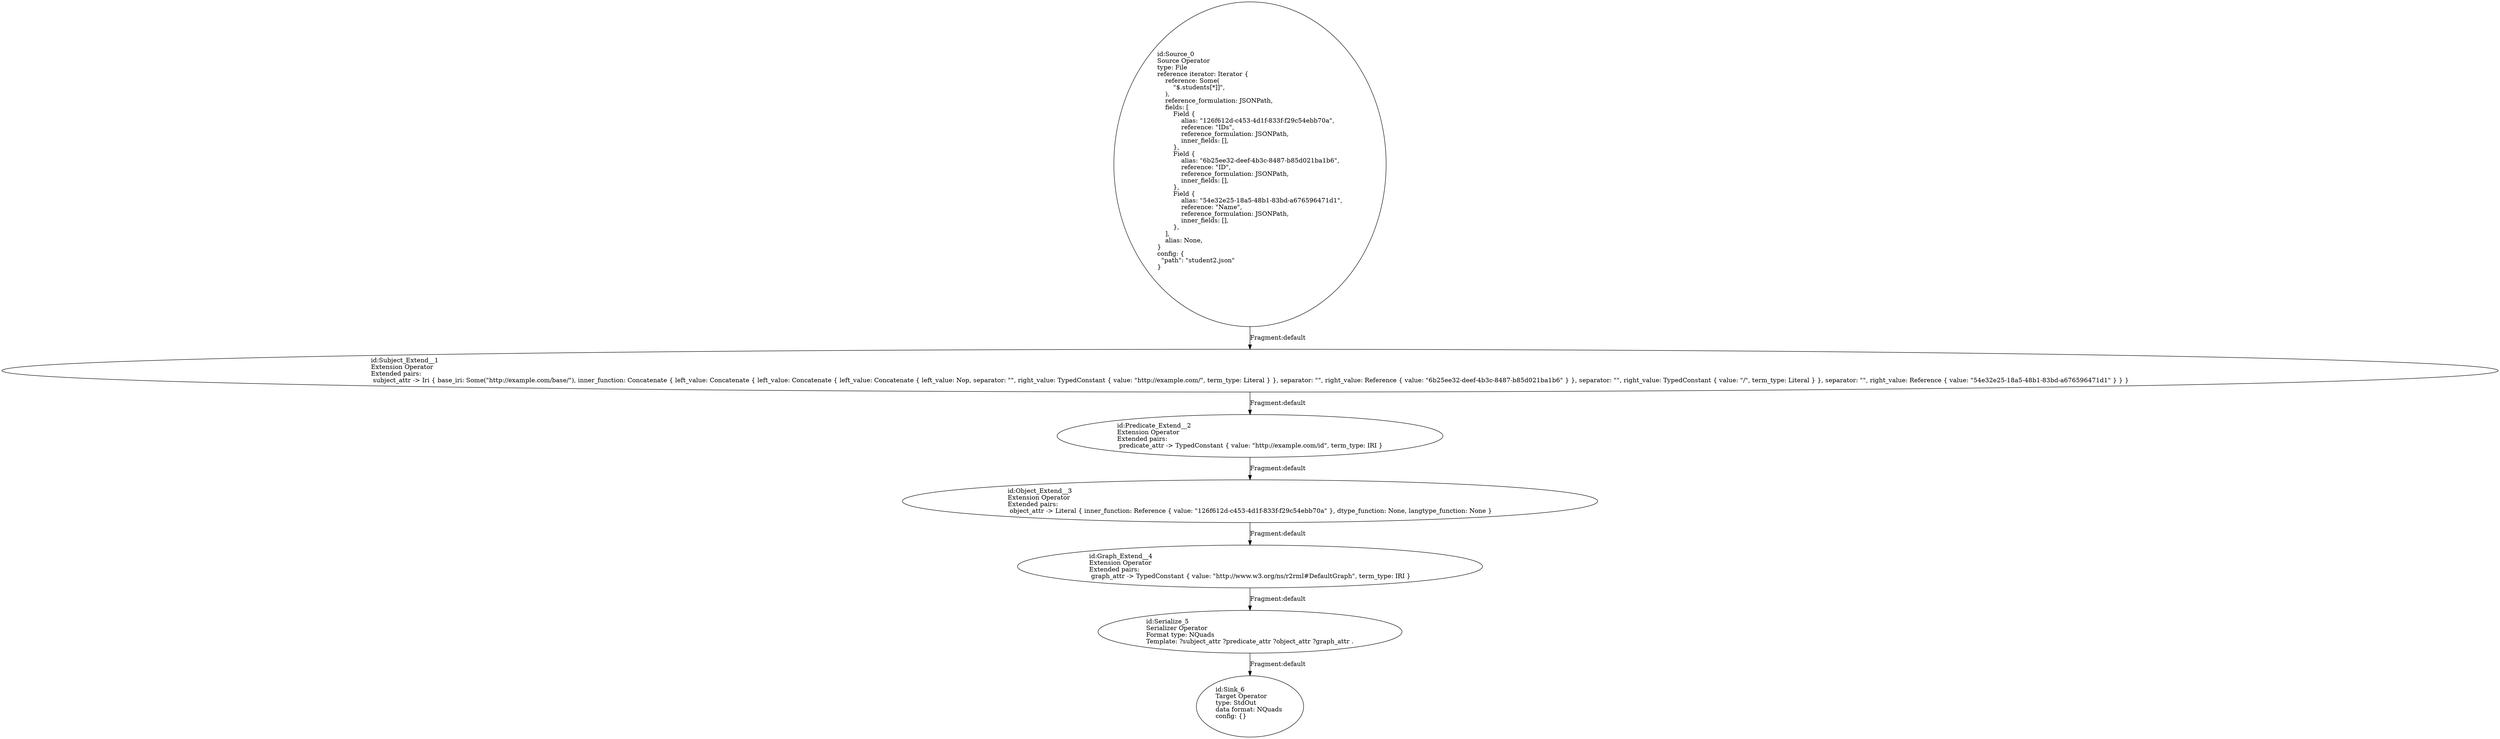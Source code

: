 digraph {
    0 [ label = "id:Source_0 \lSource Operator\ltype: File \lreference iterator: Iterator {\l    reference: Some(\l        \"$.students[*]]\",\l    ),\l    reference_formulation: JSONPath,\l    fields: [\l        Field {\l            alias: \"126f612d-c453-4d1f-833f-f29c54ebb70a\",\l            reference: \"IDs\",\l            reference_formulation: JSONPath,\l            inner_fields: [],\l        },\l        Field {\l            alias: \"6b25ee32-deef-4b3c-8487-b85d021ba1b6\",\l            reference: \"ID\",\l            reference_formulation: JSONPath,\l            inner_fields: [],\l        },\l        Field {\l            alias: \"54e32e25-18a5-48b1-83bd-a676596471d1\",\l            reference: \"Name\",\l            reference_formulation: JSONPath,\l            inner_fields: [],\l        },\l    ],\l    alias: None,\l} \lconfig: {\l  \"path\": \"student2.json\"\l}\l             " ]
    1 [ label = "id:Subject_Extend__1 \lExtension Operator\lExtended pairs: \l subject_attr -> Iri { base_iri: Some(\"http://example.com/base/\"), inner_function: Concatenate { left_value: Concatenate { left_value: Concatenate { left_value: Concatenate { left_value: Nop, separator: \"\", right_value: TypedConstant { value: \"http://example.com/\", term_type: Literal } }, separator: \"\", right_value: Reference { value: \"6b25ee32-deef-4b3c-8487-b85d021ba1b6\" } }, separator: \"\", right_value: TypedConstant { value: \"/\", term_type: Literal } }, separator: \"\", right_value: Reference { value: \"54e32e25-18a5-48b1-83bd-a676596471d1\" } } }" ]
    2 [ label = "id:Predicate_Extend__2 \lExtension Operator\lExtended pairs: \l predicate_attr -> TypedConstant { value: \"http://example.com/id\", term_type: IRI }" ]
    3 [ label = "id:Object_Extend__3 \lExtension Operator\lExtended pairs: \l object_attr -> Literal { inner_function: Reference { value: \"126f612d-c453-4d1f-833f-f29c54ebb70a\" }, dtype_function: None, langtype_function: None }" ]
    4 [ label = "id:Graph_Extend__4 \lExtension Operator\lExtended pairs: \l graph_attr -> TypedConstant { value: \"http://www.w3.org/ns/r2rml#DefaultGraph\", term_type: IRI }" ]
    5 [ label = "id:Serialize_5 \lSerializer Operator\lFormat type: NQuads\lTemplate: ?subject_attr ?predicate_attr ?object_attr ?graph_attr ." ]
    6 [ label = "id:Sink_6 \lTarget Operator\ltype: StdOut \ldata format: NQuads \lconfig: {}\l             " ]
    0 -> 1 [ label = "Fragment:default" ]
    1 -> 2 [ label = "Fragment:default" ]
    2 -> 3 [ label = "Fragment:default" ]
    3 -> 4 [ label = "Fragment:default" ]
    4 -> 5 [ label = "Fragment:default" ]
    5 -> 6 [ label = "Fragment:default" ]
}
